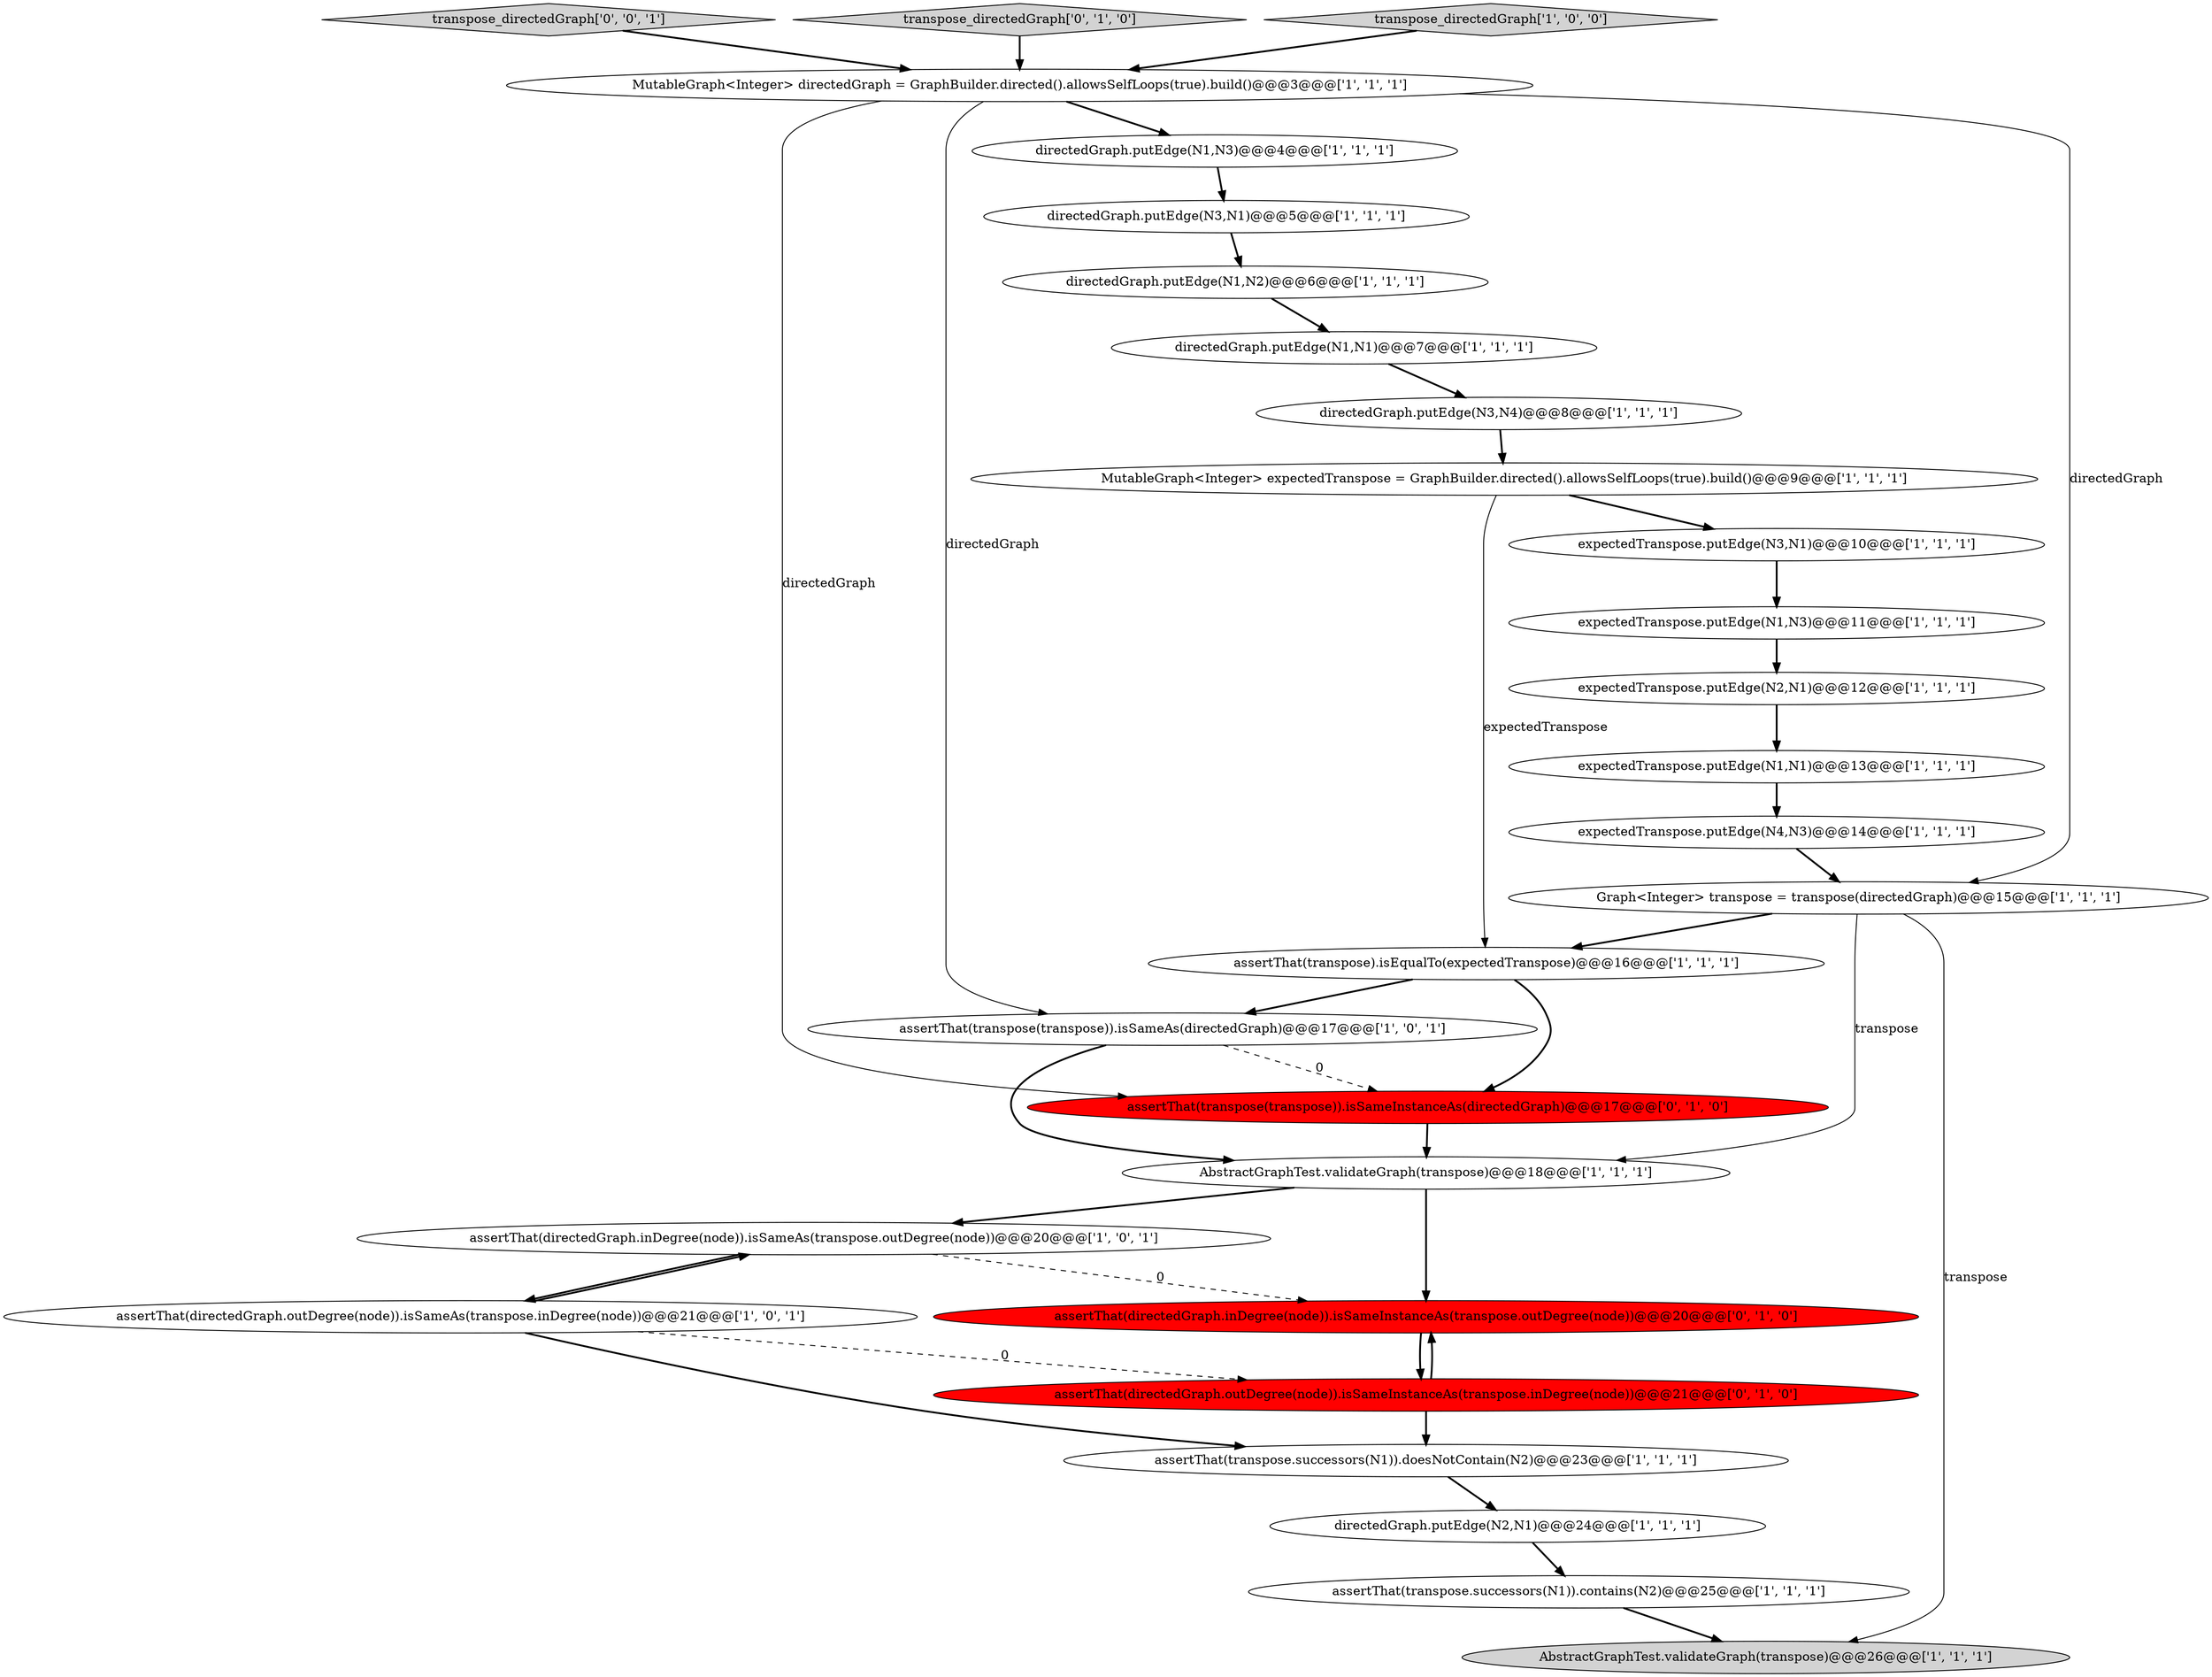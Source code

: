 digraph {
14 [style = filled, label = "assertThat(transpose).isEqualTo(expectedTranspose)@@@16@@@['1', '1', '1']", fillcolor = white, shape = ellipse image = "AAA0AAABBB1BBB"];
19 [style = filled, label = "expectedTranspose.putEdge(N2,N1)@@@12@@@['1', '1', '1']", fillcolor = white, shape = ellipse image = "AAA0AAABBB1BBB"];
26 [style = filled, label = "assertThat(directedGraph.inDegree(node)).isSameInstanceAs(transpose.outDegree(node))@@@20@@@['0', '1', '0']", fillcolor = red, shape = ellipse image = "AAA1AAABBB2BBB"];
27 [style = filled, label = "transpose_directedGraph['0', '0', '1']", fillcolor = lightgray, shape = diamond image = "AAA0AAABBB3BBB"];
7 [style = filled, label = "directedGraph.putEdge(N1,N1)@@@7@@@['1', '1', '1']", fillcolor = white, shape = ellipse image = "AAA0AAABBB1BBB"];
17 [style = filled, label = "AbstractGraphTest.validateGraph(transpose)@@@26@@@['1', '1', '1']", fillcolor = lightgray, shape = ellipse image = "AAA0AAABBB1BBB"];
24 [style = filled, label = "transpose_directedGraph['0', '1', '0']", fillcolor = lightgray, shape = diamond image = "AAA0AAABBB2BBB"];
20 [style = filled, label = "directedGraph.putEdge(N2,N1)@@@24@@@['1', '1', '1']", fillcolor = white, shape = ellipse image = "AAA0AAABBB1BBB"];
3 [style = filled, label = "assertThat(transpose.successors(N1)).contains(N2)@@@25@@@['1', '1', '1']", fillcolor = white, shape = ellipse image = "AAA0AAABBB1BBB"];
9 [style = filled, label = "MutableGraph<Integer> directedGraph = GraphBuilder.directed().allowsSelfLoops(true).build()@@@3@@@['1', '1', '1']", fillcolor = white, shape = ellipse image = "AAA0AAABBB1BBB"];
6 [style = filled, label = "directedGraph.putEdge(N1,N3)@@@4@@@['1', '1', '1']", fillcolor = white, shape = ellipse image = "AAA0AAABBB1BBB"];
21 [style = filled, label = "MutableGraph<Integer> expectedTranspose = GraphBuilder.directed().allowsSelfLoops(true).build()@@@9@@@['1', '1', '1']", fillcolor = white, shape = ellipse image = "AAA0AAABBB1BBB"];
1 [style = filled, label = "directedGraph.putEdge(N1,N2)@@@6@@@['1', '1', '1']", fillcolor = white, shape = ellipse image = "AAA0AAABBB1BBB"];
23 [style = filled, label = "assertThat(transpose(transpose)).isSameInstanceAs(directedGraph)@@@17@@@['0', '1', '0']", fillcolor = red, shape = ellipse image = "AAA1AAABBB2BBB"];
10 [style = filled, label = "expectedTranspose.putEdge(N4,N3)@@@14@@@['1', '1', '1']", fillcolor = white, shape = ellipse image = "AAA0AAABBB1BBB"];
0 [style = filled, label = "directedGraph.putEdge(N3,N4)@@@8@@@['1', '1', '1']", fillcolor = white, shape = ellipse image = "AAA0AAABBB1BBB"];
2 [style = filled, label = "assertThat(directedGraph.outDegree(node)).isSameAs(transpose.inDegree(node))@@@21@@@['1', '0', '1']", fillcolor = white, shape = ellipse image = "AAA0AAABBB1BBB"];
4 [style = filled, label = "directedGraph.putEdge(N3,N1)@@@5@@@['1', '1', '1']", fillcolor = white, shape = ellipse image = "AAA0AAABBB1BBB"];
11 [style = filled, label = "assertThat(directedGraph.inDegree(node)).isSameAs(transpose.outDegree(node))@@@20@@@['1', '0', '1']", fillcolor = white, shape = ellipse image = "AAA0AAABBB1BBB"];
18 [style = filled, label = "expectedTranspose.putEdge(N1,N1)@@@13@@@['1', '1', '1']", fillcolor = white, shape = ellipse image = "AAA0AAABBB1BBB"];
25 [style = filled, label = "assertThat(directedGraph.outDegree(node)).isSameInstanceAs(transpose.inDegree(node))@@@21@@@['0', '1', '0']", fillcolor = red, shape = ellipse image = "AAA1AAABBB2BBB"];
8 [style = filled, label = "assertThat(transpose(transpose)).isSameAs(directedGraph)@@@17@@@['1', '0', '1']", fillcolor = white, shape = ellipse image = "AAA0AAABBB1BBB"];
16 [style = filled, label = "expectedTranspose.putEdge(N3,N1)@@@10@@@['1', '1', '1']", fillcolor = white, shape = ellipse image = "AAA0AAABBB1BBB"];
13 [style = filled, label = "Graph<Integer> transpose = transpose(directedGraph)@@@15@@@['1', '1', '1']", fillcolor = white, shape = ellipse image = "AAA0AAABBB1BBB"];
5 [style = filled, label = "assertThat(transpose.successors(N1)).doesNotContain(N2)@@@23@@@['1', '1', '1']", fillcolor = white, shape = ellipse image = "AAA0AAABBB1BBB"];
12 [style = filled, label = "expectedTranspose.putEdge(N1,N3)@@@11@@@['1', '1', '1']", fillcolor = white, shape = ellipse image = "AAA0AAABBB1BBB"];
22 [style = filled, label = "transpose_directedGraph['1', '0', '0']", fillcolor = lightgray, shape = diamond image = "AAA0AAABBB1BBB"];
15 [style = filled, label = "AbstractGraphTest.validateGraph(transpose)@@@18@@@['1', '1', '1']", fillcolor = white, shape = ellipse image = "AAA0AAABBB1BBB"];
19->18 [style = bold, label=""];
8->15 [style = bold, label=""];
5->20 [style = bold, label=""];
26->25 [style = bold, label=""];
22->9 [style = bold, label=""];
27->9 [style = bold, label=""];
8->23 [style = dashed, label="0"];
23->15 [style = bold, label=""];
11->26 [style = dashed, label="0"];
9->8 [style = solid, label="directedGraph"];
7->0 [style = bold, label=""];
21->14 [style = solid, label="expectedTranspose"];
0->21 [style = bold, label=""];
20->3 [style = bold, label=""];
13->17 [style = solid, label="transpose"];
1->7 [style = bold, label=""];
11->2 [style = bold, label=""];
9->6 [style = bold, label=""];
15->26 [style = bold, label=""];
6->4 [style = bold, label=""];
15->11 [style = bold, label=""];
18->10 [style = bold, label=""];
10->13 [style = bold, label=""];
14->23 [style = bold, label=""];
9->13 [style = solid, label="directedGraph"];
25->26 [style = bold, label=""];
2->25 [style = dashed, label="0"];
9->23 [style = solid, label="directedGraph"];
21->16 [style = bold, label=""];
3->17 [style = bold, label=""];
25->5 [style = bold, label=""];
4->1 [style = bold, label=""];
14->8 [style = bold, label=""];
13->15 [style = solid, label="transpose"];
12->19 [style = bold, label=""];
16->12 [style = bold, label=""];
13->14 [style = bold, label=""];
2->11 [style = bold, label=""];
24->9 [style = bold, label=""];
2->5 [style = bold, label=""];
}
